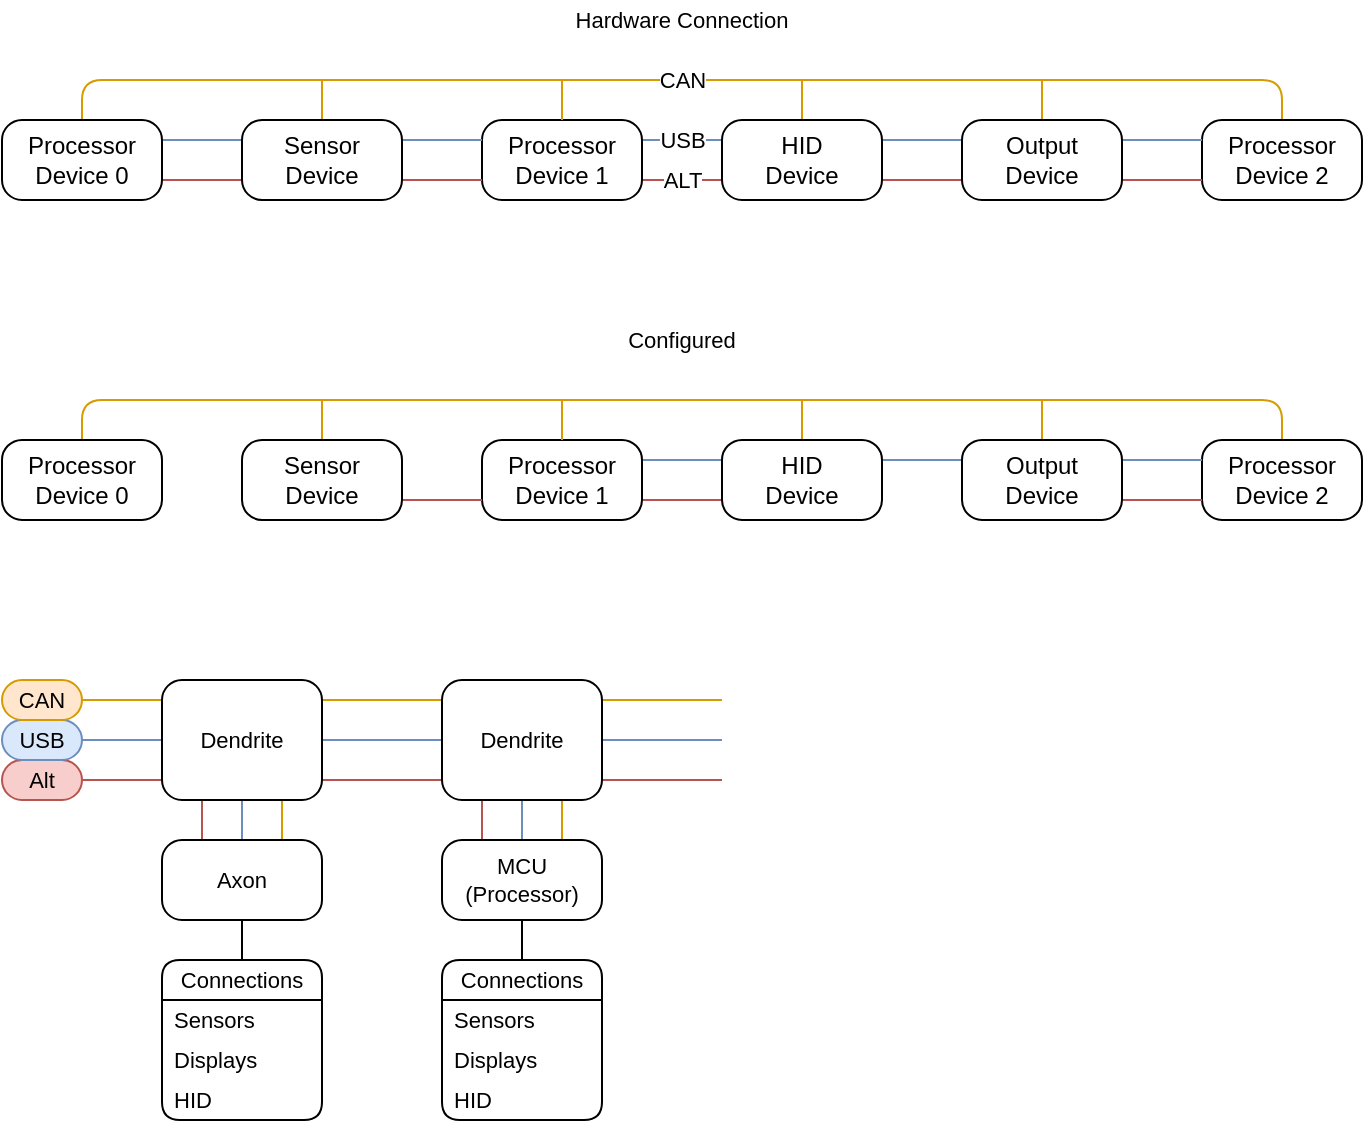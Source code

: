 <mxfile version="28.0.4">
  <diagram name="Page-1" id="Jb5e92vAJj5C5_rnJtpt">
    <mxGraphModel dx="1017" dy="685" grid="1" gridSize="10" guides="1" tooltips="1" connect="1" arrows="1" fold="1" page="1" pageScale="1" pageWidth="1800" pageHeight="1200" math="0" shadow="0">
      <root>
        <mxCell id="0" />
        <mxCell id="1" parent="0" />
        <mxCell id="4q5monodzMb2qPlcLT-6-57" value="Alt" style="rounded=1;whiteSpace=wrap;html=1;absoluteArcSize=1;fontFamily=Helvetica;fontSize=11;labelBackgroundColor=none;fillColor=#f8cecc;strokeColor=#b85450;" vertex="1" parent="1">
          <mxGeometry x="80" y="480" width="40" height="20" as="geometry" />
        </mxCell>
        <mxCell id="4q5monodzMb2qPlcLT-6-19" style="edgeStyle=orthogonalEdgeStyle;shape=connector;rounded=0;orthogonalLoop=1;jettySize=auto;html=1;exitX=1;exitY=0.25;exitDx=0;exitDy=0;entryX=0;entryY=0.25;entryDx=0;entryDy=0;strokeColor=#6c8ebf;align=center;verticalAlign=middle;fontFamily=Helvetica;fontSize=11;fontColor=default;labelBackgroundColor=default;endArrow=none;endFill=0;fillColor=#dae8fc;" edge="1" parent="1" source="4q5monodzMb2qPlcLT-6-1" target="4q5monodzMb2qPlcLT-6-4">
          <mxGeometry relative="1" as="geometry" />
        </mxCell>
        <mxCell id="4q5monodzMb2qPlcLT-6-20" style="edgeStyle=orthogonalEdgeStyle;shape=connector;rounded=0;orthogonalLoop=1;jettySize=auto;html=1;exitX=1;exitY=0.75;exitDx=0;exitDy=0;entryX=0;entryY=0.75;entryDx=0;entryDy=0;strokeColor=#b85450;align=center;verticalAlign=middle;fontFamily=Helvetica;fontSize=11;fontColor=default;labelBackgroundColor=default;endArrow=none;endFill=0;fillColor=#f8cecc;" edge="1" parent="1" source="4q5monodzMb2qPlcLT-6-1" target="4q5monodzMb2qPlcLT-6-4">
          <mxGeometry relative="1" as="geometry" />
        </mxCell>
        <mxCell id="4q5monodzMb2qPlcLT-6-30" value="CAN" style="edgeStyle=orthogonalEdgeStyle;shape=connector;rounded=1;orthogonalLoop=1;jettySize=auto;html=1;exitX=0.5;exitY=0;exitDx=0;exitDy=0;entryX=0.5;entryY=0;entryDx=0;entryDy=0;strokeColor=#d79b00;align=center;verticalAlign=middle;fontFamily=Helvetica;fontSize=11;fontColor=default;labelBackgroundColor=default;endArrow=none;endFill=0;curved=0;fillColor=#ffe6cc;" edge="1" parent="1" source="4q5monodzMb2qPlcLT-6-1" target="4q5monodzMb2qPlcLT-6-3">
          <mxGeometry relative="1" as="geometry" />
        </mxCell>
        <mxCell id="4q5monodzMb2qPlcLT-6-1" value="Processor Device 0" style="rounded=1;whiteSpace=wrap;html=1;absoluteArcSize=1;" vertex="1" parent="1">
          <mxGeometry x="80" y="160" width="80" height="40" as="geometry" />
        </mxCell>
        <mxCell id="4q5monodzMb2qPlcLT-6-23" value="USB" style="edgeStyle=orthogonalEdgeStyle;shape=connector;rounded=0;orthogonalLoop=1;jettySize=auto;html=1;exitX=1;exitY=0.25;exitDx=0;exitDy=0;entryX=0;entryY=0.25;entryDx=0;entryDy=0;strokeColor=#6c8ebf;align=center;verticalAlign=middle;fontFamily=Helvetica;fontSize=11;fontColor=default;labelBackgroundColor=default;endArrow=none;endFill=0;fillColor=#dae8fc;" edge="1" parent="1" source="4q5monodzMb2qPlcLT-6-2" target="4q5monodzMb2qPlcLT-6-5">
          <mxGeometry relative="1" as="geometry" />
        </mxCell>
        <mxCell id="4q5monodzMb2qPlcLT-6-24" value="ALT" style="edgeStyle=orthogonalEdgeStyle;shape=connector;rounded=0;orthogonalLoop=1;jettySize=auto;html=1;exitX=1;exitY=0.75;exitDx=0;exitDy=0;entryX=0;entryY=0.75;entryDx=0;entryDy=0;strokeColor=#b85450;align=center;verticalAlign=middle;fontFamily=Helvetica;fontSize=11;fontColor=default;labelBackgroundColor=default;endArrow=none;endFill=0;fillColor=#f8cecc;" edge="1" parent="1" source="4q5monodzMb2qPlcLT-6-2" target="4q5monodzMb2qPlcLT-6-5">
          <mxGeometry relative="1" as="geometry" />
        </mxCell>
        <mxCell id="4q5monodzMb2qPlcLT-6-2" value="Processor Device 1" style="rounded=1;whiteSpace=wrap;html=1;absoluteArcSize=1;" vertex="1" parent="1">
          <mxGeometry x="320" y="160" width="80" height="40" as="geometry" />
        </mxCell>
        <mxCell id="4q5monodzMb2qPlcLT-6-3" value="Processor Device 2" style="rounded=1;whiteSpace=wrap;html=1;absoluteArcSize=1;" vertex="1" parent="1">
          <mxGeometry x="680" y="160" width="80" height="40" as="geometry" />
        </mxCell>
        <mxCell id="4q5monodzMb2qPlcLT-6-21" style="edgeStyle=orthogonalEdgeStyle;shape=connector;rounded=0;orthogonalLoop=1;jettySize=auto;html=1;exitX=1;exitY=0.25;exitDx=0;exitDy=0;entryX=0;entryY=0.25;entryDx=0;entryDy=0;strokeColor=#6c8ebf;align=center;verticalAlign=middle;fontFamily=Helvetica;fontSize=11;fontColor=default;labelBackgroundColor=default;endArrow=none;endFill=0;fillColor=#dae8fc;" edge="1" parent="1" source="4q5monodzMb2qPlcLT-6-4" target="4q5monodzMb2qPlcLT-6-2">
          <mxGeometry relative="1" as="geometry" />
        </mxCell>
        <mxCell id="4q5monodzMb2qPlcLT-6-22" style="edgeStyle=orthogonalEdgeStyle;shape=connector;rounded=0;orthogonalLoop=1;jettySize=auto;html=1;exitX=1;exitY=0.75;exitDx=0;exitDy=0;entryX=0;entryY=0.75;entryDx=0;entryDy=0;strokeColor=#b85450;align=center;verticalAlign=middle;fontFamily=Helvetica;fontSize=11;fontColor=default;labelBackgroundColor=default;endArrow=none;endFill=0;fillColor=#f8cecc;" edge="1" parent="1" source="4q5monodzMb2qPlcLT-6-4" target="4q5monodzMb2qPlcLT-6-2">
          <mxGeometry relative="1" as="geometry" />
        </mxCell>
        <mxCell id="4q5monodzMb2qPlcLT-6-31" style="edgeStyle=orthogonalEdgeStyle;shape=connector;rounded=0;orthogonalLoop=1;jettySize=auto;html=1;exitX=0.5;exitY=0;exitDx=0;exitDy=0;entryX=0.5;entryY=0;entryDx=0;entryDy=0;strokeColor=#d79b00;align=center;verticalAlign=middle;fontFamily=Helvetica;fontSize=11;fontColor=default;labelBackgroundColor=default;endArrow=none;endFill=0;fillColor=#ffe6cc;" edge="1" parent="1" source="4q5monodzMb2qPlcLT-6-4" target="4q5monodzMb2qPlcLT-6-2">
          <mxGeometry relative="1" as="geometry" />
        </mxCell>
        <mxCell id="4q5monodzMb2qPlcLT-6-4" value="Sensor Device" style="rounded=1;whiteSpace=wrap;html=1;absoluteArcSize=1;" vertex="1" parent="1">
          <mxGeometry x="200" y="160" width="80" height="40" as="geometry" />
        </mxCell>
        <mxCell id="4q5monodzMb2qPlcLT-6-25" style="edgeStyle=orthogonalEdgeStyle;shape=connector;rounded=0;orthogonalLoop=1;jettySize=auto;html=1;exitX=1;exitY=0.25;exitDx=0;exitDy=0;entryX=0;entryY=0.25;entryDx=0;entryDy=0;strokeColor=#6c8ebf;align=center;verticalAlign=middle;fontFamily=Helvetica;fontSize=11;fontColor=default;labelBackgroundColor=default;endArrow=none;endFill=0;fillColor=#dae8fc;" edge="1" parent="1" source="4q5monodzMb2qPlcLT-6-5" target="4q5monodzMb2qPlcLT-6-6">
          <mxGeometry relative="1" as="geometry" />
        </mxCell>
        <mxCell id="4q5monodzMb2qPlcLT-6-26" style="edgeStyle=orthogonalEdgeStyle;shape=connector;rounded=0;orthogonalLoop=1;jettySize=auto;html=1;exitX=1;exitY=0.75;exitDx=0;exitDy=0;entryX=0;entryY=0.75;entryDx=0;entryDy=0;strokeColor=#b85450;align=center;verticalAlign=middle;fontFamily=Helvetica;fontSize=11;fontColor=default;labelBackgroundColor=default;endArrow=none;endFill=0;fillColor=#f8cecc;" edge="1" parent="1" source="4q5monodzMb2qPlcLT-6-5" target="4q5monodzMb2qPlcLT-6-6">
          <mxGeometry relative="1" as="geometry" />
        </mxCell>
        <mxCell id="4q5monodzMb2qPlcLT-6-32" style="edgeStyle=orthogonalEdgeStyle;shape=connector;rounded=0;orthogonalLoop=1;jettySize=auto;html=1;exitX=0.5;exitY=0;exitDx=0;exitDy=0;entryX=0.5;entryY=0;entryDx=0;entryDy=0;strokeColor=#d79b00;align=center;verticalAlign=middle;fontFamily=Helvetica;fontSize=11;fontColor=default;labelBackgroundColor=default;endArrow=none;endFill=0;fillColor=#ffe6cc;" edge="1" parent="1" source="4q5monodzMb2qPlcLT-6-5" target="4q5monodzMb2qPlcLT-6-6">
          <mxGeometry relative="1" as="geometry" />
        </mxCell>
        <mxCell id="4q5monodzMb2qPlcLT-6-5" value="HID&lt;div&gt;Device&lt;/div&gt;" style="rounded=1;whiteSpace=wrap;html=1;absoluteArcSize=1;" vertex="1" parent="1">
          <mxGeometry x="440" y="160" width="80" height="40" as="geometry" />
        </mxCell>
        <mxCell id="4q5monodzMb2qPlcLT-6-27" style="edgeStyle=orthogonalEdgeStyle;shape=connector;rounded=0;orthogonalLoop=1;jettySize=auto;html=1;exitX=1;exitY=0.25;exitDx=0;exitDy=0;entryX=0;entryY=0.25;entryDx=0;entryDy=0;strokeColor=#6c8ebf;align=center;verticalAlign=middle;fontFamily=Helvetica;fontSize=11;fontColor=default;labelBackgroundColor=default;endArrow=none;endFill=0;fillColor=#dae8fc;" edge="1" parent="1" source="4q5monodzMb2qPlcLT-6-6" target="4q5monodzMb2qPlcLT-6-3">
          <mxGeometry relative="1" as="geometry" />
        </mxCell>
        <mxCell id="4q5monodzMb2qPlcLT-6-29" style="edgeStyle=orthogonalEdgeStyle;shape=connector;rounded=0;orthogonalLoop=1;jettySize=auto;html=1;exitX=1;exitY=0.75;exitDx=0;exitDy=0;entryX=0;entryY=0.75;entryDx=0;entryDy=0;strokeColor=#b85450;align=center;verticalAlign=middle;fontFamily=Helvetica;fontSize=11;fontColor=default;labelBackgroundColor=default;endArrow=none;endFill=0;fillColor=#f8cecc;" edge="1" parent="1" source="4q5monodzMb2qPlcLT-6-6" target="4q5monodzMb2qPlcLT-6-3">
          <mxGeometry relative="1" as="geometry" />
        </mxCell>
        <mxCell id="4q5monodzMb2qPlcLT-6-6" value="Output&lt;div&gt;Device&lt;/div&gt;" style="rounded=1;whiteSpace=wrap;html=1;absoluteArcSize=1;" vertex="1" parent="1">
          <mxGeometry x="560" y="160" width="80" height="40" as="geometry" />
        </mxCell>
        <mxCell id="4q5monodzMb2qPlcLT-6-35" value="" style="edgeStyle=orthogonalEdgeStyle;shape=connector;rounded=1;orthogonalLoop=1;jettySize=auto;html=1;exitX=0.5;exitY=0;exitDx=0;exitDy=0;entryX=0.5;entryY=0;entryDx=0;entryDy=0;strokeColor=#d79b00;align=center;verticalAlign=middle;fontFamily=Helvetica;fontSize=11;fontColor=default;labelBackgroundColor=default;endArrow=none;endFill=0;curved=0;fillColor=#ffe6cc;" edge="1" source="4q5monodzMb2qPlcLT-6-36" target="4q5monodzMb2qPlcLT-6-40" parent="1">
          <mxGeometry relative="1" as="geometry" />
        </mxCell>
        <mxCell id="4q5monodzMb2qPlcLT-6-36" value="Processor Device 0" style="rounded=1;whiteSpace=wrap;html=1;absoluteArcSize=1;" vertex="1" parent="1">
          <mxGeometry x="80" y="319.96" width="80" height="40" as="geometry" />
        </mxCell>
        <mxCell id="4q5monodzMb2qPlcLT-6-37" value="" style="edgeStyle=orthogonalEdgeStyle;shape=connector;rounded=0;orthogonalLoop=1;jettySize=auto;html=1;exitX=1;exitY=0.25;exitDx=0;exitDy=0;entryX=0;entryY=0.25;entryDx=0;entryDy=0;strokeColor=#6c8ebf;align=center;verticalAlign=middle;fontFamily=Helvetica;fontSize=11;fontColor=default;labelBackgroundColor=default;endArrow=none;endFill=0;fillColor=#dae8fc;" edge="1" source="4q5monodzMb2qPlcLT-6-39" target="4q5monodzMb2qPlcLT-6-48" parent="1">
          <mxGeometry relative="1" as="geometry" />
        </mxCell>
        <mxCell id="4q5monodzMb2qPlcLT-6-38" value="" style="edgeStyle=orthogonalEdgeStyle;shape=connector;rounded=0;orthogonalLoop=1;jettySize=auto;html=1;exitX=1;exitY=0.75;exitDx=0;exitDy=0;entryX=0;entryY=0.75;entryDx=0;entryDy=0;strokeColor=#b85450;align=center;verticalAlign=middle;fontFamily=Helvetica;fontSize=11;fontColor=default;labelBackgroundColor=default;endArrow=none;endFill=0;fillColor=#f8cecc;" edge="1" source="4q5monodzMb2qPlcLT-6-39" target="4q5monodzMb2qPlcLT-6-48" parent="1">
          <mxGeometry relative="1" as="geometry" />
        </mxCell>
        <mxCell id="4q5monodzMb2qPlcLT-6-39" value="Processor Device 1" style="rounded=1;whiteSpace=wrap;html=1;absoluteArcSize=1;" vertex="1" parent="1">
          <mxGeometry x="320" y="319.96" width="80" height="40" as="geometry" />
        </mxCell>
        <mxCell id="4q5monodzMb2qPlcLT-6-40" value="Processor Device 2" style="rounded=1;whiteSpace=wrap;html=1;absoluteArcSize=1;" vertex="1" parent="1">
          <mxGeometry x="680" y="319.96" width="80" height="40" as="geometry" />
        </mxCell>
        <mxCell id="4q5monodzMb2qPlcLT-6-42" style="edgeStyle=orthogonalEdgeStyle;shape=connector;rounded=0;orthogonalLoop=1;jettySize=auto;html=1;exitX=1;exitY=0.75;exitDx=0;exitDy=0;entryX=0;entryY=0.75;entryDx=0;entryDy=0;strokeColor=#b85450;align=center;verticalAlign=middle;fontFamily=Helvetica;fontSize=11;fontColor=default;labelBackgroundColor=default;endArrow=none;endFill=0;fillColor=#f8cecc;" edge="1" source="4q5monodzMb2qPlcLT-6-44" target="4q5monodzMb2qPlcLT-6-39" parent="1">
          <mxGeometry relative="1" as="geometry" />
        </mxCell>
        <mxCell id="4q5monodzMb2qPlcLT-6-43" style="edgeStyle=orthogonalEdgeStyle;shape=connector;rounded=0;orthogonalLoop=1;jettySize=auto;html=1;exitX=0.5;exitY=0;exitDx=0;exitDy=0;entryX=0.5;entryY=0;entryDx=0;entryDy=0;strokeColor=#d79b00;align=center;verticalAlign=middle;fontFamily=Helvetica;fontSize=11;fontColor=default;labelBackgroundColor=default;endArrow=none;endFill=0;fillColor=#ffe6cc;" edge="1" source="4q5monodzMb2qPlcLT-6-44" target="4q5monodzMb2qPlcLT-6-39" parent="1">
          <mxGeometry relative="1" as="geometry" />
        </mxCell>
        <mxCell id="4q5monodzMb2qPlcLT-6-44" value="Sensor Device" style="rounded=1;whiteSpace=wrap;html=1;absoluteArcSize=1;" vertex="1" parent="1">
          <mxGeometry x="200" y="319.96" width="80" height="40" as="geometry" />
        </mxCell>
        <mxCell id="4q5monodzMb2qPlcLT-6-45" style="edgeStyle=orthogonalEdgeStyle;shape=connector;rounded=0;orthogonalLoop=1;jettySize=auto;html=1;exitX=1;exitY=0.25;exitDx=0;exitDy=0;entryX=0;entryY=0.25;entryDx=0;entryDy=0;strokeColor=#6c8ebf;align=center;verticalAlign=middle;fontFamily=Helvetica;fontSize=11;fontColor=default;labelBackgroundColor=default;endArrow=none;endFill=0;fillColor=#dae8fc;" edge="1" source="4q5monodzMb2qPlcLT-6-48" target="4q5monodzMb2qPlcLT-6-51" parent="1">
          <mxGeometry relative="1" as="geometry" />
        </mxCell>
        <mxCell id="4q5monodzMb2qPlcLT-6-47" style="edgeStyle=orthogonalEdgeStyle;shape=connector;rounded=0;orthogonalLoop=1;jettySize=auto;html=1;exitX=0.5;exitY=0;exitDx=0;exitDy=0;entryX=0.5;entryY=0;entryDx=0;entryDy=0;strokeColor=#d79b00;align=center;verticalAlign=middle;fontFamily=Helvetica;fontSize=11;fontColor=default;labelBackgroundColor=default;endArrow=none;endFill=0;fillColor=#ffe6cc;" edge="1" source="4q5monodzMb2qPlcLT-6-48" target="4q5monodzMb2qPlcLT-6-51" parent="1">
          <mxGeometry relative="1" as="geometry" />
        </mxCell>
        <mxCell id="4q5monodzMb2qPlcLT-6-48" value="HID&lt;div&gt;Device&lt;/div&gt;" style="rounded=1;whiteSpace=wrap;html=1;absoluteArcSize=1;" vertex="1" parent="1">
          <mxGeometry x="440" y="319.96" width="80" height="40" as="geometry" />
        </mxCell>
        <mxCell id="4q5monodzMb2qPlcLT-6-49" style="edgeStyle=orthogonalEdgeStyle;shape=connector;rounded=0;orthogonalLoop=1;jettySize=auto;html=1;exitX=1;exitY=0.25;exitDx=0;exitDy=0;entryX=0;entryY=0.25;entryDx=0;entryDy=0;strokeColor=#6c8ebf;align=center;verticalAlign=middle;fontFamily=Helvetica;fontSize=11;fontColor=default;labelBackgroundColor=default;endArrow=none;endFill=0;fillColor=#dae8fc;" edge="1" source="4q5monodzMb2qPlcLT-6-51" target="4q5monodzMb2qPlcLT-6-40" parent="1">
          <mxGeometry relative="1" as="geometry" />
        </mxCell>
        <mxCell id="4q5monodzMb2qPlcLT-6-50" style="edgeStyle=orthogonalEdgeStyle;shape=connector;rounded=0;orthogonalLoop=1;jettySize=auto;html=1;exitX=1;exitY=0.75;exitDx=0;exitDy=0;entryX=0;entryY=0.75;entryDx=0;entryDy=0;strokeColor=#b85450;align=center;verticalAlign=middle;fontFamily=Helvetica;fontSize=11;fontColor=default;labelBackgroundColor=default;endArrow=none;endFill=0;fillColor=#f8cecc;" edge="1" source="4q5monodzMb2qPlcLT-6-51" target="4q5monodzMb2qPlcLT-6-40" parent="1">
          <mxGeometry relative="1" as="geometry" />
        </mxCell>
        <mxCell id="4q5monodzMb2qPlcLT-6-51" value="Output&lt;div&gt;Device&lt;/div&gt;" style="rounded=1;whiteSpace=wrap;html=1;absoluteArcSize=1;" vertex="1" parent="1">
          <mxGeometry x="560" y="319.96" width="80" height="40" as="geometry" />
        </mxCell>
        <mxCell id="4q5monodzMb2qPlcLT-6-52" value="Hardware Connection" style="text;html=1;align=center;verticalAlign=middle;whiteSpace=wrap;rounded=0;fontFamily=Helvetica;fontSize=11;fontColor=default;labelBackgroundColor=default;" vertex="1" parent="1">
          <mxGeometry x="360" y="100" width="120" height="20" as="geometry" />
        </mxCell>
        <mxCell id="4q5monodzMb2qPlcLT-6-53" value="Configured" style="text;html=1;align=center;verticalAlign=middle;whiteSpace=wrap;rounded=0;fontFamily=Helvetica;fontSize=11;fontColor=default;labelBackgroundColor=default;" vertex="1" parent="1">
          <mxGeometry x="360" y="260" width="120" height="20" as="geometry" />
        </mxCell>
        <mxCell id="4q5monodzMb2qPlcLT-6-61" style="edgeStyle=orthogonalEdgeStyle;shape=connector;rounded=0;orthogonalLoop=1;jettySize=auto;html=1;exitX=1;exitY=0.5;exitDx=0;exitDy=0;strokeColor=#6c8ebf;align=center;verticalAlign=middle;fontFamily=Helvetica;fontSize=11;fontColor=default;labelBackgroundColor=default;endArrow=none;endFill=0;fillColor=#dae8fc;" edge="1" parent="1" source="4q5monodzMb2qPlcLT-6-55">
          <mxGeometry relative="1" as="geometry">
            <mxPoint x="440" y="470" as="targetPoint" />
          </mxGeometry>
        </mxCell>
        <mxCell id="4q5monodzMb2qPlcLT-6-55" value="USB" style="rounded=1;whiteSpace=wrap;html=1;absoluteArcSize=1;fontFamily=Helvetica;fontSize=11;labelBackgroundColor=none;fillColor=#dae8fc;strokeColor=#6c8ebf;" vertex="1" parent="1">
          <mxGeometry x="80" y="460" width="40" height="20" as="geometry" />
        </mxCell>
        <mxCell id="4q5monodzMb2qPlcLT-6-62" style="edgeStyle=orthogonalEdgeStyle;shape=connector;rounded=0;orthogonalLoop=1;jettySize=auto;html=1;exitX=1;exitY=0.5;exitDx=0;exitDy=0;strokeColor=#d79b00;align=center;verticalAlign=middle;fontFamily=Helvetica;fontSize=11;fontColor=default;labelBackgroundColor=default;endArrow=none;endFill=0;fillColor=#ffe6cc;" edge="1" parent="1" source="4q5monodzMb2qPlcLT-6-56">
          <mxGeometry relative="1" as="geometry">
            <mxPoint x="440" y="450" as="targetPoint" />
          </mxGeometry>
        </mxCell>
        <mxCell id="4q5monodzMb2qPlcLT-6-56" value="CAN" style="rounded=1;whiteSpace=wrap;html=1;absoluteArcSize=1;fontFamily=Helvetica;fontSize=11;labelBackgroundColor=none;fillColor=#ffe6cc;strokeColor=#d79b00;" vertex="1" parent="1">
          <mxGeometry x="80" y="440" width="40" height="20" as="geometry" />
        </mxCell>
        <mxCell id="4q5monodzMb2qPlcLT-6-60" style="edgeStyle=orthogonalEdgeStyle;shape=connector;rounded=0;orthogonalLoop=1;jettySize=auto;html=1;exitX=1;exitY=0.5;exitDx=0;exitDy=0;strokeColor=#b85450;align=center;verticalAlign=middle;fontFamily=Helvetica;fontSize=11;fontColor=default;labelBackgroundColor=default;endArrow=none;endFill=0;fillColor=#f8cecc;" edge="1" parent="1" source="4q5monodzMb2qPlcLT-6-57">
          <mxGeometry relative="1" as="geometry">
            <mxPoint x="440" y="490" as="targetPoint" />
          </mxGeometry>
        </mxCell>
        <mxCell id="4q5monodzMb2qPlcLT-6-78" value="" style="group" vertex="1" connectable="0" parent="1">
          <mxGeometry x="160" y="440" width="80" height="220" as="geometry" />
        </mxCell>
        <mxCell id="4q5monodzMb2qPlcLT-6-66" style="edgeStyle=orthogonalEdgeStyle;shape=connector;rounded=0;orthogonalLoop=1;jettySize=auto;html=1;exitX=0.25;exitY=1;exitDx=0;exitDy=0;entryX=0.25;entryY=0;entryDx=0;entryDy=0;strokeColor=#b85450;align=center;verticalAlign=middle;fontFamily=Helvetica;fontSize=11;fontColor=default;labelBackgroundColor=default;endArrow=none;endFill=0;fillColor=#f8cecc;" edge="1" parent="4q5monodzMb2qPlcLT-6-78" source="4q5monodzMb2qPlcLT-6-63" target="4q5monodzMb2qPlcLT-6-65">
          <mxGeometry relative="1" as="geometry" />
        </mxCell>
        <mxCell id="4q5monodzMb2qPlcLT-6-67" style="edgeStyle=orthogonalEdgeStyle;shape=connector;rounded=0;orthogonalLoop=1;jettySize=auto;html=1;exitX=0.5;exitY=1;exitDx=0;exitDy=0;entryX=0.5;entryY=0;entryDx=0;entryDy=0;strokeColor=#6c8ebf;align=center;verticalAlign=middle;fontFamily=Helvetica;fontSize=11;fontColor=default;labelBackgroundColor=default;endArrow=none;endFill=0;fillColor=#dae8fc;" edge="1" parent="4q5monodzMb2qPlcLT-6-78" source="4q5monodzMb2qPlcLT-6-63" target="4q5monodzMb2qPlcLT-6-65">
          <mxGeometry relative="1" as="geometry" />
        </mxCell>
        <mxCell id="4q5monodzMb2qPlcLT-6-68" style="edgeStyle=orthogonalEdgeStyle;shape=connector;rounded=0;orthogonalLoop=1;jettySize=auto;html=1;exitX=0.75;exitY=1;exitDx=0;exitDy=0;entryX=0.75;entryY=0;entryDx=0;entryDy=0;strokeColor=#d79b00;align=center;verticalAlign=middle;fontFamily=Helvetica;fontSize=11;fontColor=default;labelBackgroundColor=default;endArrow=none;endFill=0;fillColor=#ffe6cc;" edge="1" parent="4q5monodzMb2qPlcLT-6-78" source="4q5monodzMb2qPlcLT-6-63" target="4q5monodzMb2qPlcLT-6-65">
          <mxGeometry relative="1" as="geometry" />
        </mxCell>
        <mxCell id="4q5monodzMb2qPlcLT-6-63" value="Dendrite" style="rounded=1;whiteSpace=wrap;html=1;absoluteArcSize=1;fontFamily=Helvetica;fontSize=11;fontColor=default;labelBackgroundColor=default;" vertex="1" parent="4q5monodzMb2qPlcLT-6-78">
          <mxGeometry width="80" height="60" as="geometry" />
        </mxCell>
        <mxCell id="4q5monodzMb2qPlcLT-6-77" style="edgeStyle=orthogonalEdgeStyle;shape=connector;rounded=0;orthogonalLoop=1;jettySize=auto;html=1;exitX=0.5;exitY=1;exitDx=0;exitDy=0;entryX=0.5;entryY=0;entryDx=0;entryDy=0;strokeColor=default;align=center;verticalAlign=middle;fontFamily=Helvetica;fontSize=11;fontColor=default;labelBackgroundColor=default;endArrow=none;endFill=0;" edge="1" parent="4q5monodzMb2qPlcLT-6-78" source="4q5monodzMb2qPlcLT-6-65" target="4q5monodzMb2qPlcLT-6-73">
          <mxGeometry relative="1" as="geometry" />
        </mxCell>
        <mxCell id="4q5monodzMb2qPlcLT-6-65" value="Axon" style="rounded=1;whiteSpace=wrap;html=1;absoluteArcSize=1;fontFamily=Helvetica;fontSize=11;fontColor=default;labelBackgroundColor=default;" vertex="1" parent="4q5monodzMb2qPlcLT-6-78">
          <mxGeometry y="80" width="80" height="40" as="geometry" />
        </mxCell>
        <mxCell id="4q5monodzMb2qPlcLT-6-73" value="Connections" style="swimlane;fontStyle=0;childLayout=stackLayout;horizontal=1;startSize=20;horizontalStack=0;resizeParent=1;resizeParentMax=0;resizeLast=0;collapsible=0;marginBottom=0;whiteSpace=wrap;html=1;rounded=1;container=1;fontFamily=Helvetica;fontSize=11;fontColor=default;labelBackgroundColor=default;" vertex="1" parent="4q5monodzMb2qPlcLT-6-78">
          <mxGeometry y="140" width="80" height="80" as="geometry" />
        </mxCell>
        <mxCell id="4q5monodzMb2qPlcLT-6-74" value="Sensors" style="text;strokeColor=none;fillColor=none;align=left;verticalAlign=middle;spacingLeft=4;spacingRight=4;overflow=hidden;points=[[0,0.5],[1,0.5]];portConstraint=eastwest;rotatable=0;whiteSpace=wrap;html=1;fontFamily=Helvetica;fontSize=11;fontColor=default;labelBackgroundColor=default;" vertex="1" parent="4q5monodzMb2qPlcLT-6-73">
          <mxGeometry y="20" width="80" height="20" as="geometry" />
        </mxCell>
        <mxCell id="4q5monodzMb2qPlcLT-6-75" value="Displays" style="text;strokeColor=none;fillColor=none;align=left;verticalAlign=middle;spacingLeft=4;spacingRight=4;overflow=hidden;points=[[0,0.5],[1,0.5]];portConstraint=eastwest;rotatable=0;whiteSpace=wrap;html=1;fontFamily=Helvetica;fontSize=11;fontColor=default;labelBackgroundColor=default;" vertex="1" parent="4q5monodzMb2qPlcLT-6-73">
          <mxGeometry y="40" width="80" height="20" as="geometry" />
        </mxCell>
        <mxCell id="4q5monodzMb2qPlcLT-6-76" value="HID" style="text;strokeColor=none;fillColor=none;align=left;verticalAlign=middle;spacingLeft=4;spacingRight=4;overflow=hidden;points=[[0,0.5],[1,0.5]];portConstraint=eastwest;rotatable=0;whiteSpace=wrap;html=1;fontFamily=Helvetica;fontSize=11;fontColor=default;labelBackgroundColor=default;" vertex="1" parent="4q5monodzMb2qPlcLT-6-73">
          <mxGeometry y="60" width="80" height="20" as="geometry" />
        </mxCell>
        <mxCell id="4q5monodzMb2qPlcLT-6-90" value="" style="group" vertex="1" connectable="0" parent="1">
          <mxGeometry x="300" y="440" width="80" height="220" as="geometry" />
        </mxCell>
        <mxCell id="4q5monodzMb2qPlcLT-6-80" style="edgeStyle=orthogonalEdgeStyle;shape=connector;rounded=0;orthogonalLoop=1;jettySize=auto;html=1;exitX=0.25;exitY=1;exitDx=0;exitDy=0;entryX=0.25;entryY=0;entryDx=0;entryDy=0;strokeColor=#b85450;align=center;verticalAlign=middle;fontFamily=Helvetica;fontSize=11;fontColor=default;labelBackgroundColor=default;endArrow=none;endFill=0;fillColor=#f8cecc;" edge="1" parent="4q5monodzMb2qPlcLT-6-90" source="4q5monodzMb2qPlcLT-6-83" target="4q5monodzMb2qPlcLT-6-85">
          <mxGeometry relative="1" as="geometry" />
        </mxCell>
        <mxCell id="4q5monodzMb2qPlcLT-6-81" style="edgeStyle=orthogonalEdgeStyle;shape=connector;rounded=0;orthogonalLoop=1;jettySize=auto;html=1;exitX=0.5;exitY=1;exitDx=0;exitDy=0;entryX=0.5;entryY=0;entryDx=0;entryDy=0;strokeColor=#6c8ebf;align=center;verticalAlign=middle;fontFamily=Helvetica;fontSize=11;fontColor=default;labelBackgroundColor=default;endArrow=none;endFill=0;fillColor=#dae8fc;" edge="1" parent="4q5monodzMb2qPlcLT-6-90" source="4q5monodzMb2qPlcLT-6-83" target="4q5monodzMb2qPlcLT-6-85">
          <mxGeometry relative="1" as="geometry" />
        </mxCell>
        <mxCell id="4q5monodzMb2qPlcLT-6-82" style="edgeStyle=orthogonalEdgeStyle;shape=connector;rounded=0;orthogonalLoop=1;jettySize=auto;html=1;exitX=0.75;exitY=1;exitDx=0;exitDy=0;entryX=0.75;entryY=0;entryDx=0;entryDy=0;strokeColor=#d79b00;align=center;verticalAlign=middle;fontFamily=Helvetica;fontSize=11;fontColor=default;labelBackgroundColor=default;endArrow=none;endFill=0;fillColor=#ffe6cc;" edge="1" parent="4q5monodzMb2qPlcLT-6-90" source="4q5monodzMb2qPlcLT-6-83" target="4q5monodzMb2qPlcLT-6-85">
          <mxGeometry relative="1" as="geometry" />
        </mxCell>
        <mxCell id="4q5monodzMb2qPlcLT-6-83" value="Dendrite" style="rounded=1;whiteSpace=wrap;html=1;absoluteArcSize=1;fontFamily=Helvetica;fontSize=11;fontColor=default;labelBackgroundColor=default;" vertex="1" parent="4q5monodzMb2qPlcLT-6-90">
          <mxGeometry width="80" height="60" as="geometry" />
        </mxCell>
        <mxCell id="4q5monodzMb2qPlcLT-6-84" style="edgeStyle=orthogonalEdgeStyle;shape=connector;rounded=0;orthogonalLoop=1;jettySize=auto;html=1;exitX=0.5;exitY=1;exitDx=0;exitDy=0;entryX=0.5;entryY=0;entryDx=0;entryDy=0;strokeColor=default;align=center;verticalAlign=middle;fontFamily=Helvetica;fontSize=11;fontColor=default;labelBackgroundColor=default;endArrow=none;endFill=0;" edge="1" parent="4q5monodzMb2qPlcLT-6-90" source="4q5monodzMb2qPlcLT-6-85" target="4q5monodzMb2qPlcLT-6-86">
          <mxGeometry relative="1" as="geometry" />
        </mxCell>
        <mxCell id="4q5monodzMb2qPlcLT-6-85" value="MCU&lt;div&gt;(Processor)&lt;/div&gt;" style="rounded=1;whiteSpace=wrap;html=1;absoluteArcSize=1;fontFamily=Helvetica;fontSize=11;fontColor=default;labelBackgroundColor=default;" vertex="1" parent="4q5monodzMb2qPlcLT-6-90">
          <mxGeometry y="80" width="80" height="40" as="geometry" />
        </mxCell>
        <mxCell id="4q5monodzMb2qPlcLT-6-86" value="Connections" style="swimlane;fontStyle=0;childLayout=stackLayout;horizontal=1;startSize=20;horizontalStack=0;resizeParent=1;resizeParentMax=0;resizeLast=0;collapsible=0;marginBottom=0;whiteSpace=wrap;html=1;rounded=1;container=1;fontFamily=Helvetica;fontSize=11;fontColor=default;labelBackgroundColor=default;" vertex="1" parent="4q5monodzMb2qPlcLT-6-90">
          <mxGeometry y="140" width="80" height="80" as="geometry" />
        </mxCell>
        <mxCell id="4q5monodzMb2qPlcLT-6-87" value="Sensors" style="text;strokeColor=none;fillColor=none;align=left;verticalAlign=middle;spacingLeft=4;spacingRight=4;overflow=hidden;points=[[0,0.5],[1,0.5]];portConstraint=eastwest;rotatable=0;whiteSpace=wrap;html=1;fontFamily=Helvetica;fontSize=11;fontColor=default;labelBackgroundColor=default;" vertex="1" parent="4q5monodzMb2qPlcLT-6-86">
          <mxGeometry y="20" width="80" height="20" as="geometry" />
        </mxCell>
        <mxCell id="4q5monodzMb2qPlcLT-6-88" value="Displays" style="text;strokeColor=none;fillColor=none;align=left;verticalAlign=middle;spacingLeft=4;spacingRight=4;overflow=hidden;points=[[0,0.5],[1,0.5]];portConstraint=eastwest;rotatable=0;whiteSpace=wrap;html=1;fontFamily=Helvetica;fontSize=11;fontColor=default;labelBackgroundColor=default;" vertex="1" parent="4q5monodzMb2qPlcLT-6-86">
          <mxGeometry y="40" width="80" height="20" as="geometry" />
        </mxCell>
        <mxCell id="4q5monodzMb2qPlcLT-6-89" value="HID" style="text;strokeColor=none;fillColor=none;align=left;verticalAlign=middle;spacingLeft=4;spacingRight=4;overflow=hidden;points=[[0,0.5],[1,0.5]];portConstraint=eastwest;rotatable=0;whiteSpace=wrap;html=1;fontFamily=Helvetica;fontSize=11;fontColor=default;labelBackgroundColor=default;" vertex="1" parent="4q5monodzMb2qPlcLT-6-86">
          <mxGeometry y="60" width="80" height="20" as="geometry" />
        </mxCell>
      </root>
    </mxGraphModel>
  </diagram>
</mxfile>
